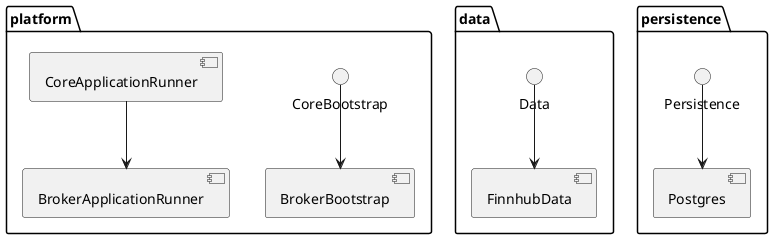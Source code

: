 @startuml

package "platform" {
    () "CoreBootstrap" as CB
    [CoreApplicationRunner] as CAR

    [BrokerBootstrap] as BB
    [BrokerApplicationRunner] as BAR

    CB --> BB
    CAR --> BAR
}

package "data" {
    () "Data" as d
    d --> [FinnhubData]
}

package "persistence" {
    () "Persistence" as p
    p --> [Postgres]
}

@enduml